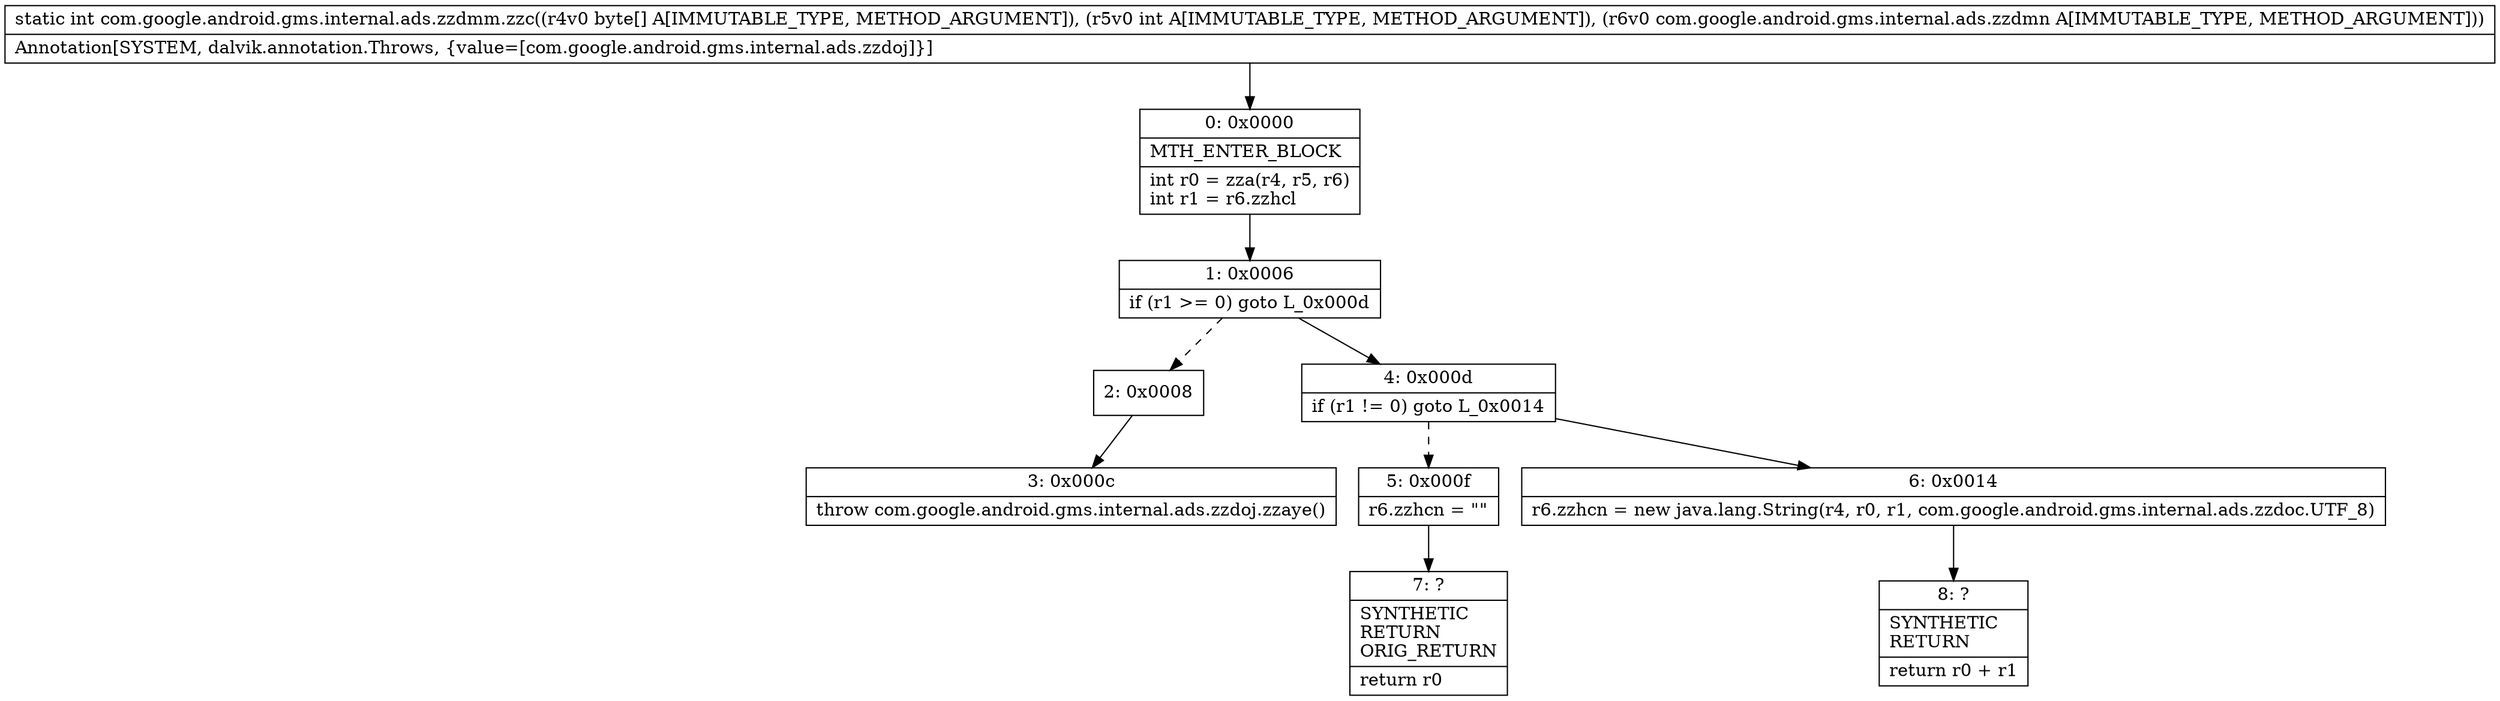 digraph "CFG forcom.google.android.gms.internal.ads.zzdmm.zzc([BILcom\/google\/android\/gms\/internal\/ads\/zzdmn;)I" {
Node_0 [shape=record,label="{0\:\ 0x0000|MTH_ENTER_BLOCK\l|int r0 = zza(r4, r5, r6)\lint r1 = r6.zzhcl\l}"];
Node_1 [shape=record,label="{1\:\ 0x0006|if (r1 \>= 0) goto L_0x000d\l}"];
Node_2 [shape=record,label="{2\:\ 0x0008}"];
Node_3 [shape=record,label="{3\:\ 0x000c|throw com.google.android.gms.internal.ads.zzdoj.zzaye()\l}"];
Node_4 [shape=record,label="{4\:\ 0x000d|if (r1 != 0) goto L_0x0014\l}"];
Node_5 [shape=record,label="{5\:\ 0x000f|r6.zzhcn = \"\"\l}"];
Node_6 [shape=record,label="{6\:\ 0x0014|r6.zzhcn = new java.lang.String(r4, r0, r1, com.google.android.gms.internal.ads.zzdoc.UTF_8)\l}"];
Node_7 [shape=record,label="{7\:\ ?|SYNTHETIC\lRETURN\lORIG_RETURN\l|return r0\l}"];
Node_8 [shape=record,label="{8\:\ ?|SYNTHETIC\lRETURN\l|return r0 + r1\l}"];
MethodNode[shape=record,label="{static int com.google.android.gms.internal.ads.zzdmm.zzc((r4v0 byte[] A[IMMUTABLE_TYPE, METHOD_ARGUMENT]), (r5v0 int A[IMMUTABLE_TYPE, METHOD_ARGUMENT]), (r6v0 com.google.android.gms.internal.ads.zzdmn A[IMMUTABLE_TYPE, METHOD_ARGUMENT]))  | Annotation[SYSTEM, dalvik.annotation.Throws, \{value=[com.google.android.gms.internal.ads.zzdoj]\}]\l}"];
MethodNode -> Node_0;
Node_0 -> Node_1;
Node_1 -> Node_2[style=dashed];
Node_1 -> Node_4;
Node_2 -> Node_3;
Node_4 -> Node_5[style=dashed];
Node_4 -> Node_6;
Node_5 -> Node_7;
Node_6 -> Node_8;
}

